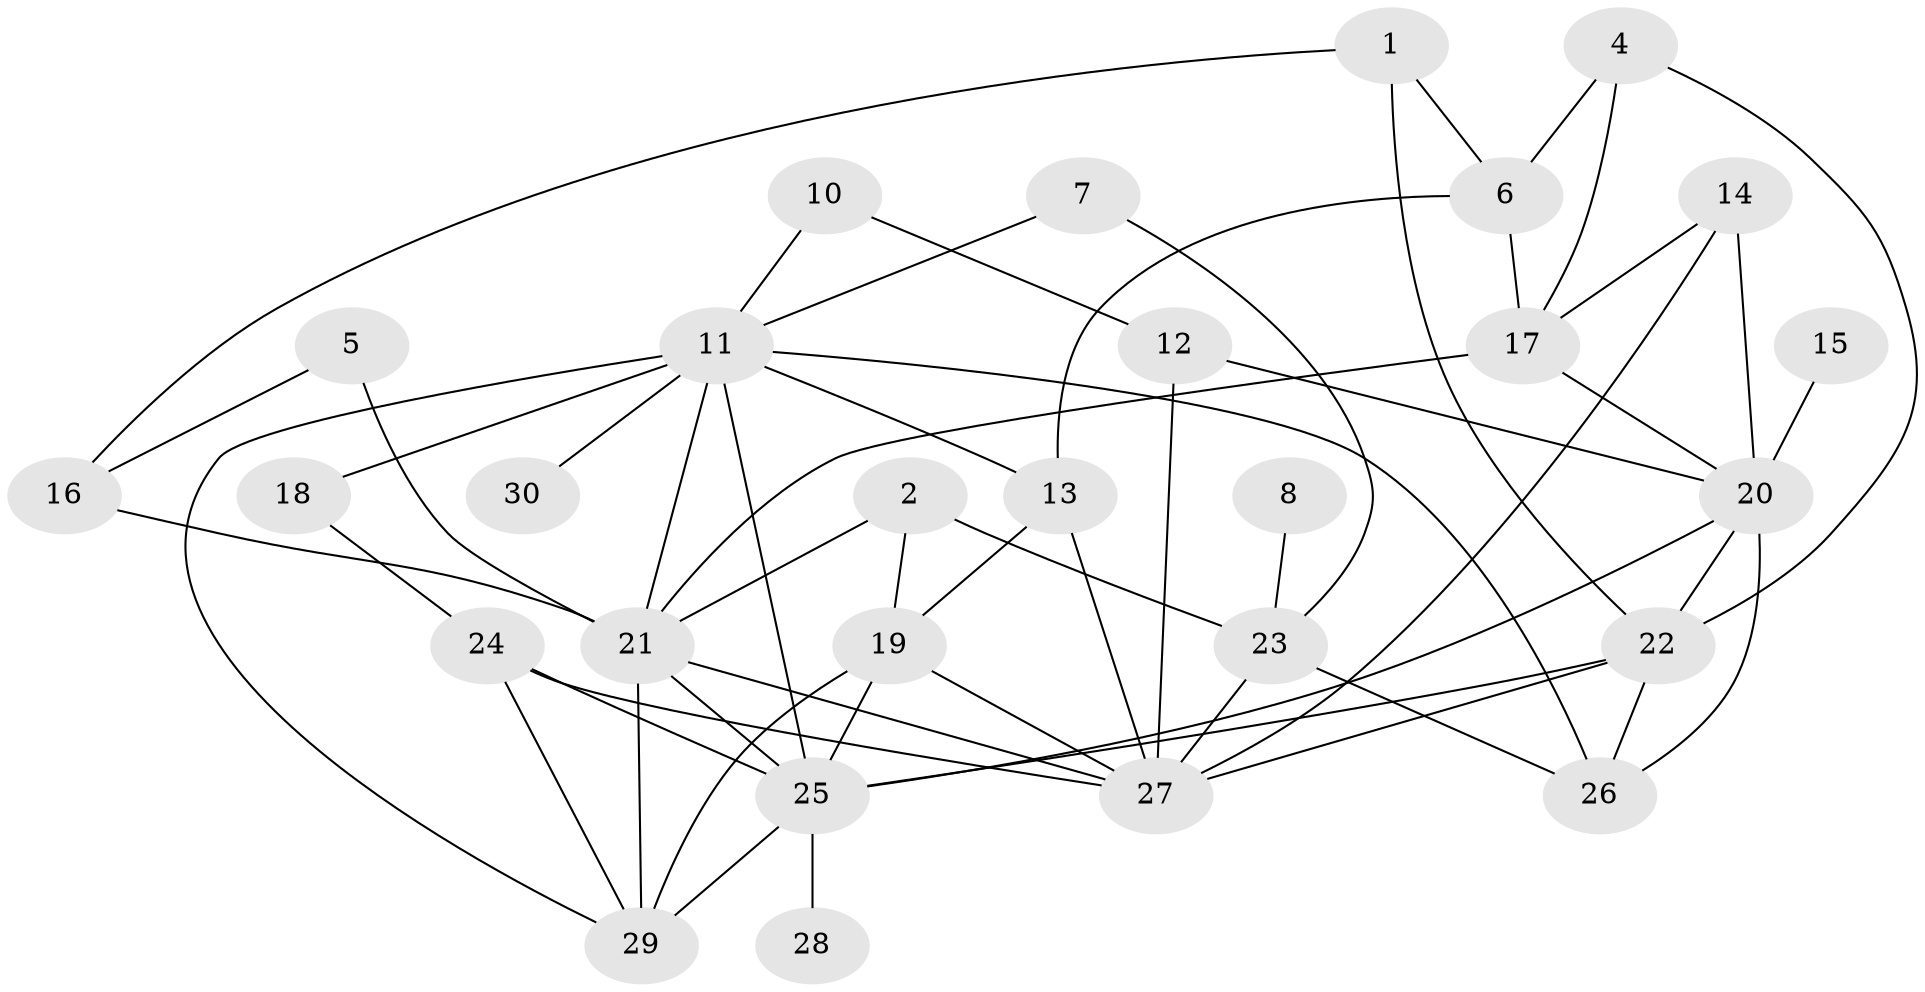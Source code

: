 // original degree distribution, {1: 0.08333333333333333, 3: 0.26666666666666666, 5: 0.08333333333333333, 2: 0.2833333333333333, 4: 0.15, 6: 0.1, 0: 0.03333333333333333}
// Generated by graph-tools (version 1.1) at 2025/49/03/09/25 03:49:12]
// undirected, 28 vertices, 56 edges
graph export_dot {
graph [start="1"]
  node [color=gray90,style=filled];
  1;
  2;
  4;
  5;
  6;
  7;
  8;
  10;
  11;
  12;
  13;
  14;
  15;
  16;
  17;
  18;
  19;
  20;
  21;
  22;
  23;
  24;
  25;
  26;
  27;
  28;
  29;
  30;
  1 -- 6 [weight=1.0];
  1 -- 16 [weight=1.0];
  1 -- 22 [weight=1.0];
  2 -- 19 [weight=1.0];
  2 -- 21 [weight=1.0];
  2 -- 23 [weight=1.0];
  4 -- 6 [weight=1.0];
  4 -- 17 [weight=1.0];
  4 -- 22 [weight=1.0];
  5 -- 16 [weight=1.0];
  5 -- 21 [weight=1.0];
  6 -- 13 [weight=1.0];
  6 -- 17 [weight=1.0];
  7 -- 11 [weight=1.0];
  7 -- 23 [weight=1.0];
  8 -- 23 [weight=1.0];
  10 -- 11 [weight=1.0];
  10 -- 12 [weight=1.0];
  11 -- 13 [weight=1.0];
  11 -- 18 [weight=1.0];
  11 -- 21 [weight=1.0];
  11 -- 25 [weight=1.0];
  11 -- 26 [weight=1.0];
  11 -- 29 [weight=1.0];
  11 -- 30 [weight=1.0];
  12 -- 20 [weight=1.0];
  12 -- 27 [weight=1.0];
  13 -- 19 [weight=1.0];
  13 -- 27 [weight=1.0];
  14 -- 17 [weight=1.0];
  14 -- 20 [weight=1.0];
  14 -- 27 [weight=1.0];
  15 -- 20 [weight=1.0];
  16 -- 21 [weight=2.0];
  17 -- 20 [weight=1.0];
  17 -- 21 [weight=1.0];
  18 -- 24 [weight=1.0];
  19 -- 25 [weight=1.0];
  19 -- 27 [weight=1.0];
  19 -- 29 [weight=2.0];
  20 -- 22 [weight=1.0];
  20 -- 25 [weight=1.0];
  20 -- 26 [weight=1.0];
  21 -- 25 [weight=2.0];
  21 -- 27 [weight=1.0];
  21 -- 29 [weight=1.0];
  22 -- 25 [weight=1.0];
  22 -- 26 [weight=1.0];
  22 -- 27 [weight=2.0];
  23 -- 26 [weight=1.0];
  23 -- 27 [weight=1.0];
  24 -- 25 [weight=1.0];
  24 -- 27 [weight=1.0];
  24 -- 29 [weight=1.0];
  25 -- 28 [weight=1.0];
  25 -- 29 [weight=1.0];
}
